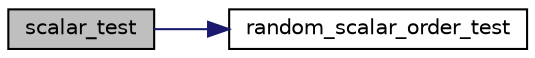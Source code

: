 digraph "scalar_test"
{
  edge [fontname="Helvetica",fontsize="10",labelfontname="Helvetica",labelfontsize="10"];
  node [fontname="Helvetica",fontsize="10",shape=record];
  rankdir="LR";
  Node98 [label="scalar_test",height=0.2,width=0.4,color="black", fillcolor="grey75", style="filled", fontcolor="black"];
  Node98 -> Node99 [color="midnightblue",fontsize="10",style="solid",fontname="Helvetica"];
  Node99 [label="random_scalar_order_test",height=0.2,width=0.4,color="black", fillcolor="white", style="filled",URL="$tests_8c.html#a4d2d75d3d5f0df6f165d3dc03af89a13"];
}
